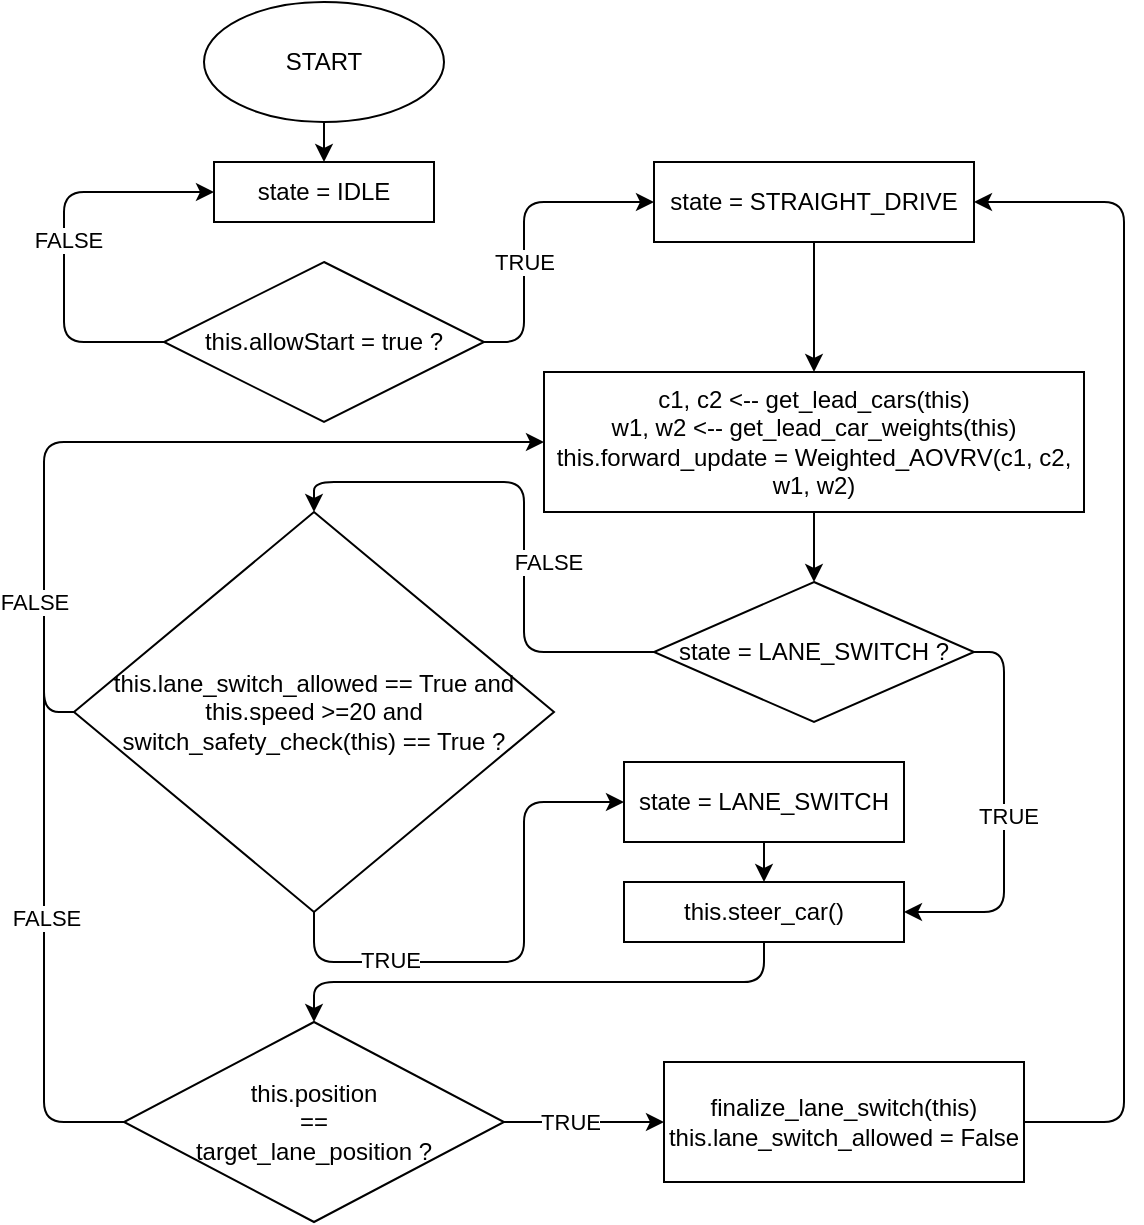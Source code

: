 <mxfile>
    <diagram id="jJBNIj8m1ADeyfoSrnrf" name="workflow">
        <mxGraphModel dx="680" dy="727" grid="1" gridSize="10" guides="1" tooltips="1" connect="1" arrows="1" fold="1" page="1" pageScale="1" pageWidth="850" pageHeight="1100" math="0" shadow="0">
            <root>
                <mxCell id="0"/>
                <mxCell id="1" parent="0"/>
                <mxCell id="2" value="START" style="ellipse;whiteSpace=wrap;html=1;" vertex="1" parent="1">
                    <mxGeometry x="120" y="40" width="120" height="60" as="geometry"/>
                </mxCell>
                <mxCell id="3" value="state = IDLE" style="rounded=0;whiteSpace=wrap;html=1;" vertex="1" parent="1">
                    <mxGeometry x="125" y="120" width="110" height="30" as="geometry"/>
                </mxCell>
                <mxCell id="5" value="this.allowStart = true ?" style="rhombus;whiteSpace=wrap;html=1;" vertex="1" parent="1">
                    <mxGeometry x="100" y="170" width="160" height="80" as="geometry"/>
                </mxCell>
                <mxCell id="6" value="" style="endArrow=classic;html=1;entryX=0;entryY=0.5;entryDx=0;entryDy=0;exitX=0;exitY=0.5;exitDx=0;exitDy=0;" edge="1" parent="1" source="5" target="3">
                    <mxGeometry width="50" height="50" relative="1" as="geometry">
                        <mxPoint x="320" y="400" as="sourcePoint"/>
                        <mxPoint x="370" y="350" as="targetPoint"/>
                        <Array as="points">
                            <mxPoint x="50" y="210"/>
                            <mxPoint x="50" y="135"/>
                        </Array>
                    </mxGeometry>
                </mxCell>
                <mxCell id="16" value="FALSE" style="edgeLabel;html=1;align=center;verticalAlign=middle;resizable=0;points=[];" vertex="1" connectable="0" parent="6">
                    <mxGeometry x="0.02" y="-2" relative="1" as="geometry">
                        <mxPoint y="1" as="offset"/>
                    </mxGeometry>
                </mxCell>
                <mxCell id="8" value="" style="endArrow=classic;html=1;exitX=0.5;exitY=1;exitDx=0;exitDy=0;entryX=0.5;entryY=0;entryDx=0;entryDy=0;" edge="1" parent="1" source="2" target="3">
                    <mxGeometry width="50" height="50" relative="1" as="geometry">
                        <mxPoint x="320" y="390" as="sourcePoint"/>
                        <mxPoint x="370" y="340" as="targetPoint"/>
                    </mxGeometry>
                </mxCell>
                <mxCell id="9" value="c1, c2 &amp;lt;-- get_lead_cars(this)&lt;br&gt;w1, w2 &amp;lt;-- get_lead_car_weights(this)&lt;br&gt;this.forward_update = Weighted_AOVRV(c1, c2, w1, w2)" style="rounded=0;whiteSpace=wrap;html=1;" vertex="1" parent="1">
                    <mxGeometry x="290" y="225" width="270" height="70" as="geometry"/>
                </mxCell>
                <mxCell id="10" value="" style="endArrow=classic;html=1;exitX=1;exitY=0.5;exitDx=0;exitDy=0;entryX=0;entryY=0.5;entryDx=0;entryDy=0;" edge="1" parent="1" source="5" target="28">
                    <mxGeometry width="50" height="50" relative="1" as="geometry">
                        <mxPoint x="320" y="390" as="sourcePoint"/>
                        <mxPoint x="280" y="260" as="targetPoint"/>
                        <Array as="points">
                            <mxPoint x="260" y="210"/>
                            <mxPoint x="280" y="210"/>
                            <mxPoint x="280" y="140"/>
                        </Array>
                    </mxGeometry>
                </mxCell>
                <mxCell id="11" value="TRUE" style="edgeLabel;html=1;align=center;verticalAlign=middle;resizable=0;points=[];" vertex="1" connectable="0" parent="10">
                    <mxGeometry x="-0.4" y="1" relative="1" as="geometry">
                        <mxPoint x="1" y="-14" as="offset"/>
                    </mxGeometry>
                </mxCell>
                <mxCell id="12" value="this.lane_switch_allowed == True and&lt;br&gt;this.speed &amp;gt;=20 and&lt;br&gt;switch_safety_check(this) == True ?" style="rhombus;whiteSpace=wrap;html=1;" vertex="1" parent="1">
                    <mxGeometry x="55" y="295" width="240" height="200" as="geometry"/>
                </mxCell>
                <mxCell id="13" value="" style="endArrow=classic;html=1;entryX=0.5;entryY=0;entryDx=0;entryDy=0;exitX=0;exitY=0.5;exitDx=0;exitDy=0;" edge="1" parent="1" source="32" target="12">
                    <mxGeometry width="50" height="50" relative="1" as="geometry">
                        <mxPoint x="360" y="300" as="sourcePoint"/>
                        <mxPoint x="340" y="360" as="targetPoint"/>
                        <Array as="points">
                            <mxPoint x="280" y="365"/>
                            <mxPoint x="280" y="280"/>
                            <mxPoint x="175" y="280"/>
                        </Array>
                    </mxGeometry>
                </mxCell>
                <mxCell id="33" value="FALSE" style="edgeLabel;html=1;align=center;verticalAlign=middle;resizable=0;points=[];" vertex="1" connectable="0" parent="13">
                    <mxGeometry x="0.22" relative="1" as="geometry">
                        <mxPoint x="26" y="40" as="offset"/>
                    </mxGeometry>
                </mxCell>
                <mxCell id="14" value="" style="endArrow=classic;html=1;entryX=0;entryY=0.5;entryDx=0;entryDy=0;exitX=0;exitY=0.5;exitDx=0;exitDy=0;" edge="1" parent="1" source="12" target="9">
                    <mxGeometry width="50" height="50" relative="1" as="geometry">
                        <mxPoint x="290" y="410" as="sourcePoint"/>
                        <mxPoint x="340" y="360" as="targetPoint"/>
                        <Array as="points">
                            <mxPoint x="40" y="395"/>
                            <mxPoint x="40" y="260"/>
                            <mxPoint x="200" y="260"/>
                        </Array>
                    </mxGeometry>
                </mxCell>
                <mxCell id="15" value="FALSE" style="edgeLabel;html=1;align=center;verticalAlign=middle;resizable=0;points=[];" vertex="1" connectable="0" parent="14">
                    <mxGeometry x="-0.029" relative="1" as="geometry">
                        <mxPoint x="-49" y="80" as="offset"/>
                    </mxGeometry>
                </mxCell>
                <mxCell id="17" value="this.steer_car()" style="rounded=0;whiteSpace=wrap;html=1;" vertex="1" parent="1">
                    <mxGeometry x="330" y="480" width="140" height="30" as="geometry"/>
                </mxCell>
                <mxCell id="18" value="this.position &lt;br&gt;== &lt;br&gt;target_lane_position ?" style="rhombus;whiteSpace=wrap;html=1;" vertex="1" parent="1">
                    <mxGeometry x="80" y="550" width="190" height="100" as="geometry"/>
                </mxCell>
                <mxCell id="21" value="" style="endArrow=classic;html=1;exitX=0.5;exitY=1;exitDx=0;exitDy=0;entryX=0;entryY=0.5;entryDx=0;entryDy=0;" edge="1" parent="1" source="12" target="30">
                    <mxGeometry width="50" height="50" relative="1" as="geometry">
                        <mxPoint x="290" y="660" as="sourcePoint"/>
                        <mxPoint x="340" y="610" as="targetPoint"/>
                        <Array as="points">
                            <mxPoint x="175" y="520"/>
                            <mxPoint x="280" y="520"/>
                            <mxPoint x="280" y="440"/>
                        </Array>
                    </mxGeometry>
                </mxCell>
                <mxCell id="26" value="TRUE" style="edgeLabel;html=1;align=center;verticalAlign=middle;resizable=0;points=[];" vertex="1" connectable="0" parent="21">
                    <mxGeometry x="-0.1" y="1" relative="1" as="geometry">
                        <mxPoint x="-54" as="offset"/>
                    </mxGeometry>
                </mxCell>
                <mxCell id="22" value="" style="endArrow=classic;html=1;exitX=1;exitY=0.5;exitDx=0;exitDy=0;entryX=0;entryY=0.5;entryDx=0;entryDy=0;" edge="1" parent="1" source="18" target="24">
                    <mxGeometry width="50" height="50" relative="1" as="geometry">
                        <mxPoint x="290" y="660" as="sourcePoint"/>
                        <mxPoint x="340" y="610" as="targetPoint"/>
                        <Array as="points"/>
                    </mxGeometry>
                </mxCell>
                <mxCell id="27" value="TRUE" style="edgeLabel;html=1;align=center;verticalAlign=middle;resizable=0;points=[];" vertex="1" connectable="0" parent="22">
                    <mxGeometry x="-0.181" relative="1" as="geometry">
                        <mxPoint as="offset"/>
                    </mxGeometry>
                </mxCell>
                <mxCell id="23" value="" style="endArrow=classic;html=1;entryX=0.5;entryY=0;entryDx=0;entryDy=0;exitX=0.5;exitY=1;exitDx=0;exitDy=0;" edge="1" parent="1" source="17" target="18">
                    <mxGeometry width="50" height="50" relative="1" as="geometry">
                        <mxPoint x="290" y="670" as="sourcePoint"/>
                        <mxPoint x="340" y="620" as="targetPoint"/>
                        <Array as="points">
                            <mxPoint x="400" y="530"/>
                            <mxPoint x="175" y="530"/>
                        </Array>
                    </mxGeometry>
                </mxCell>
                <mxCell id="24" value="finalize_lane_switch(this)&lt;br&gt;this.lane_switch_allowed = False" style="rounded=0;whiteSpace=wrap;html=1;" vertex="1" parent="1">
                    <mxGeometry x="350" y="570" width="180" height="60" as="geometry"/>
                </mxCell>
                <mxCell id="25" value="" style="endArrow=classic;html=1;entryX=1;entryY=0.5;entryDx=0;entryDy=0;exitX=1;exitY=0.5;exitDx=0;exitDy=0;" edge="1" parent="1" source="24" target="28">
                    <mxGeometry width="50" height="50" relative="1" as="geometry">
                        <mxPoint x="290" y="570" as="sourcePoint"/>
                        <mxPoint x="340" y="520" as="targetPoint"/>
                        <Array as="points">
                            <mxPoint x="580" y="600"/>
                            <mxPoint x="580" y="140"/>
                        </Array>
                    </mxGeometry>
                </mxCell>
                <mxCell id="28" value="state = STRAIGHT_DRIVE" style="rounded=0;whiteSpace=wrap;html=1;" vertex="1" parent="1">
                    <mxGeometry x="345" y="120" width="160" height="40" as="geometry"/>
                </mxCell>
                <mxCell id="29" value="" style="endArrow=classic;html=1;entryX=0.5;entryY=0;entryDx=0;entryDy=0;exitX=0.5;exitY=1;exitDx=0;exitDy=0;" edge="1" parent="1" source="28" target="9">
                    <mxGeometry width="50" height="50" relative="1" as="geometry">
                        <mxPoint x="398" y="160" as="sourcePoint"/>
                        <mxPoint x="350" y="320" as="targetPoint"/>
                    </mxGeometry>
                </mxCell>
                <mxCell id="30" value="state = LANE_SWITCH" style="rounded=0;whiteSpace=wrap;html=1;" vertex="1" parent="1">
                    <mxGeometry x="330" y="420" width="140" height="40" as="geometry"/>
                </mxCell>
                <mxCell id="31" value="" style="endArrow=classic;html=1;entryX=0.5;entryY=0;entryDx=0;entryDy=0;exitX=0.5;exitY=1;exitDx=0;exitDy=0;" edge="1" parent="1" source="30" target="17">
                    <mxGeometry width="50" height="50" relative="1" as="geometry">
                        <mxPoint x="300" y="480" as="sourcePoint"/>
                        <mxPoint x="350" y="430" as="targetPoint"/>
                    </mxGeometry>
                </mxCell>
                <mxCell id="32" value="state = LANE_SWITCH ?" style="rhombus;whiteSpace=wrap;html=1;" vertex="1" parent="1">
                    <mxGeometry x="345" y="330" width="160" height="70" as="geometry"/>
                </mxCell>
                <mxCell id="34" value="" style="endArrow=classic;html=1;entryX=0.5;entryY=0;entryDx=0;entryDy=0;exitX=0.5;exitY=1;exitDx=0;exitDy=0;" edge="1" parent="1" source="9" target="32">
                    <mxGeometry width="50" height="50" relative="1" as="geometry">
                        <mxPoint x="400" y="310" as="sourcePoint"/>
                        <mxPoint x="350" y="420" as="targetPoint"/>
                    </mxGeometry>
                </mxCell>
                <mxCell id="35" value="" style="endArrow=classic;html=1;exitX=1;exitY=0.5;exitDx=0;exitDy=0;entryX=1;entryY=0.5;entryDx=0;entryDy=0;" edge="1" parent="1" source="32" target="17">
                    <mxGeometry width="50" height="50" relative="1" as="geometry">
                        <mxPoint x="300" y="470" as="sourcePoint"/>
                        <mxPoint x="350" y="420" as="targetPoint"/>
                        <Array as="points">
                            <mxPoint x="520" y="365"/>
                            <mxPoint x="520" y="495"/>
                        </Array>
                    </mxGeometry>
                </mxCell>
                <mxCell id="37" value="TRUE" style="edgeLabel;html=1;align=center;verticalAlign=middle;resizable=0;points=[];" vertex="1" connectable="0" parent="35">
                    <mxGeometry x="-0.009" y="2" relative="1" as="geometry">
                        <mxPoint as="offset"/>
                    </mxGeometry>
                </mxCell>
                <mxCell id="38" value="" style="endArrow=none;html=1;exitX=0;exitY=0.5;exitDx=0;exitDy=0;" edge="1" parent="1" source="18">
                    <mxGeometry width="50" height="50" relative="1" as="geometry">
                        <mxPoint x="40" y="740" as="sourcePoint"/>
                        <mxPoint x="40" y="370" as="targetPoint"/>
                        <Array as="points">
                            <mxPoint x="40" y="600"/>
                        </Array>
                    </mxGeometry>
                </mxCell>
                <mxCell id="39" value="FALSE" style="edgeLabel;html=1;align=center;verticalAlign=middle;resizable=0;points=[];" vertex="1" connectable="0" parent="38">
                    <mxGeometry x="0.052" y="-1" relative="1" as="geometry">
                        <mxPoint as="offset"/>
                    </mxGeometry>
                </mxCell>
            </root>
        </mxGraphModel>
    </diagram>
</mxfile>